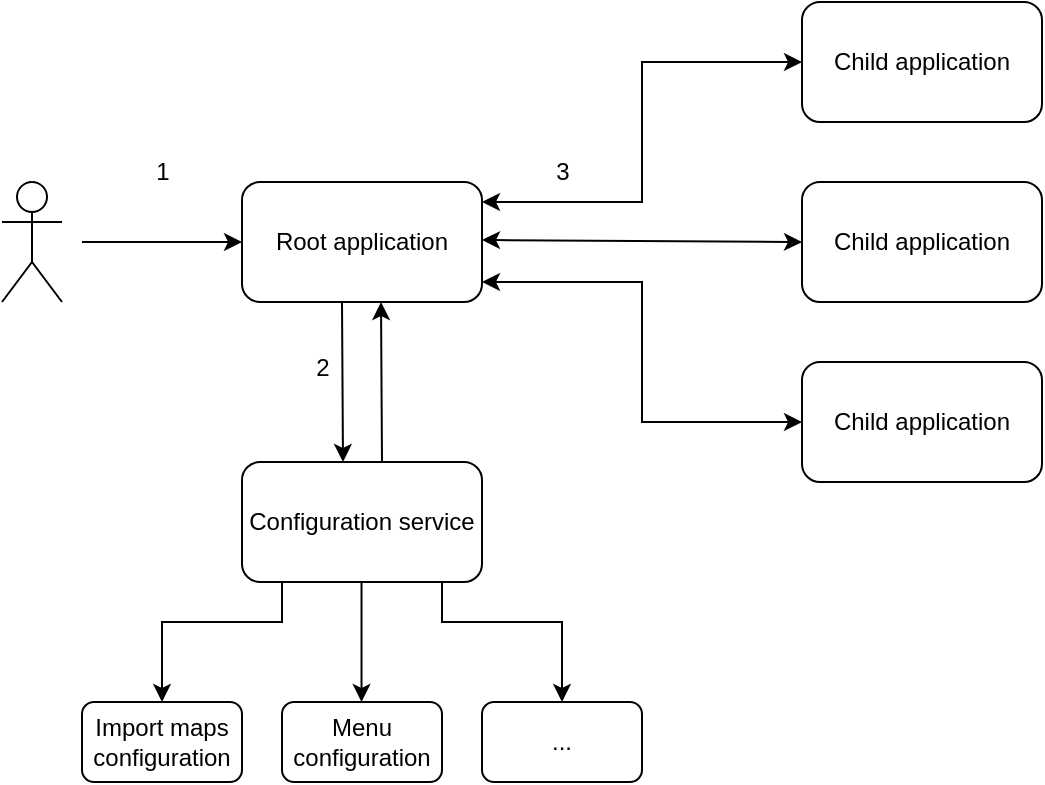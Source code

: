 <mxfile version="21.2.9" type="device">
  <diagram name="Страница 1" id="b5kCQfalCSZuVO22YXF7">
    <mxGraphModel dx="893" dy="486" grid="1" gridSize="10" guides="1" tooltips="1" connect="1" arrows="1" fold="1" page="1" pageScale="1" pageWidth="827" pageHeight="1169" math="0" shadow="0">
      <root>
        <mxCell id="0" />
        <mxCell id="1" parent="0" />
        <mxCell id="uYcbqkg2_6FvgKBJYe0g-1" value="Actor" style="shape=umlActor;verticalLabelPosition=bottom;verticalAlign=top;outlineConnect=0;fontColor=none;noLabel=1;" vertex="1" parent="1">
          <mxGeometry x="40" y="140" width="30" height="60" as="geometry" />
        </mxCell>
        <mxCell id="uYcbqkg2_6FvgKBJYe0g-3" value="" style="endArrow=classic;html=1;rounded=0;entryX=0;entryY=0.5;entryDx=0;entryDy=0;" edge="1" parent="1" target="uYcbqkg2_6FvgKBJYe0g-4">
          <mxGeometry width="50" height="50" relative="1" as="geometry">
            <mxPoint x="80" y="170" as="sourcePoint" />
            <mxPoint x="140" y="170" as="targetPoint" />
          </mxGeometry>
        </mxCell>
        <mxCell id="uYcbqkg2_6FvgKBJYe0g-4" value="Root application" style="rounded=1;whiteSpace=wrap;html=1;" vertex="1" parent="1">
          <mxGeometry x="160" y="140" width="120" height="60" as="geometry" />
        </mxCell>
        <mxCell id="uYcbqkg2_6FvgKBJYe0g-5" value="" style="endArrow=classic;html=1;rounded=0;" edge="1" parent="1">
          <mxGeometry width="50" height="50" relative="1" as="geometry">
            <mxPoint x="210" y="200" as="sourcePoint" />
            <mxPoint x="210.5" y="280" as="targetPoint" />
          </mxGeometry>
        </mxCell>
        <mxCell id="uYcbqkg2_6FvgKBJYe0g-6" value="Configuration service" style="rounded=1;whiteSpace=wrap;html=1;" vertex="1" parent="1">
          <mxGeometry x="160" y="280" width="120" height="60" as="geometry" />
        </mxCell>
        <mxCell id="uYcbqkg2_6FvgKBJYe0g-7" value="" style="endArrow=classic;html=1;rounded=0;" edge="1" parent="1">
          <mxGeometry width="50" height="50" relative="1" as="geometry">
            <mxPoint x="180" y="340" as="sourcePoint" />
            <mxPoint x="120" y="400" as="targetPoint" />
            <Array as="points">
              <mxPoint x="180" y="360" />
              <mxPoint x="120" y="360" />
            </Array>
          </mxGeometry>
        </mxCell>
        <mxCell id="uYcbqkg2_6FvgKBJYe0g-9" value="1" style="text;html=1;align=center;verticalAlign=middle;resizable=0;points=[];autosize=1;strokeColor=none;fillColor=none;" vertex="1" parent="1">
          <mxGeometry x="105" y="120" width="30" height="30" as="geometry" />
        </mxCell>
        <mxCell id="uYcbqkg2_6FvgKBJYe0g-10" value="2" style="text;html=1;align=center;verticalAlign=middle;resizable=0;points=[];autosize=1;strokeColor=none;fillColor=none;" vertex="1" parent="1">
          <mxGeometry x="185" y="218" width="30" height="30" as="geometry" />
        </mxCell>
        <mxCell id="uYcbqkg2_6FvgKBJYe0g-11" value="" style="endArrow=classic;html=1;rounded=0;" edge="1" parent="1">
          <mxGeometry width="50" height="50" relative="1" as="geometry">
            <mxPoint x="230" y="280" as="sourcePoint" />
            <mxPoint x="229.5" y="200" as="targetPoint" />
          </mxGeometry>
        </mxCell>
        <mxCell id="uYcbqkg2_6FvgKBJYe0g-13" value="" style="endArrow=classic;html=1;rounded=0;" edge="1" parent="1">
          <mxGeometry width="50" height="50" relative="1" as="geometry">
            <mxPoint x="219.76" y="340" as="sourcePoint" />
            <mxPoint x="219.76" y="400" as="targetPoint" />
          </mxGeometry>
        </mxCell>
        <mxCell id="uYcbqkg2_6FvgKBJYe0g-14" value="Menu configuration" style="rounded=1;whiteSpace=wrap;html=1;" vertex="1" parent="1">
          <mxGeometry x="180" y="400" width="80" height="40" as="geometry" />
        </mxCell>
        <mxCell id="uYcbqkg2_6FvgKBJYe0g-15" value="" style="endArrow=classic;html=1;rounded=0;" edge="1" parent="1">
          <mxGeometry width="50" height="50" relative="1" as="geometry">
            <mxPoint x="260" y="340" as="sourcePoint" />
            <mxPoint x="320" y="400" as="targetPoint" />
            <Array as="points">
              <mxPoint x="260" y="360" />
              <mxPoint x="320" y="360" />
            </Array>
          </mxGeometry>
        </mxCell>
        <mxCell id="uYcbqkg2_6FvgKBJYe0g-18" value="Import maps&lt;br&gt;configuration" style="rounded=1;whiteSpace=wrap;html=1;" vertex="1" parent="1">
          <mxGeometry x="80" y="400" width="80" height="40" as="geometry" />
        </mxCell>
        <mxCell id="uYcbqkg2_6FvgKBJYe0g-19" value="..." style="rounded=1;whiteSpace=wrap;html=1;" vertex="1" parent="1">
          <mxGeometry x="280" y="400" width="80" height="40" as="geometry" />
        </mxCell>
        <mxCell id="uYcbqkg2_6FvgKBJYe0g-23" value="" style="endArrow=classic;startArrow=classic;html=1;rounded=0;" edge="1" parent="1">
          <mxGeometry width="50" height="50" relative="1" as="geometry">
            <mxPoint x="280" y="150" as="sourcePoint" />
            <mxPoint x="440" y="80" as="targetPoint" />
            <Array as="points">
              <mxPoint x="360" y="150" />
              <mxPoint x="360" y="80" />
            </Array>
          </mxGeometry>
        </mxCell>
        <mxCell id="uYcbqkg2_6FvgKBJYe0g-24" value="Child application" style="rounded=1;whiteSpace=wrap;html=1;" vertex="1" parent="1">
          <mxGeometry x="440" y="50" width="120" height="60" as="geometry" />
        </mxCell>
        <mxCell id="uYcbqkg2_6FvgKBJYe0g-25" value="" style="endArrow=classic;startArrow=classic;html=1;rounded=0;" edge="1" parent="1">
          <mxGeometry width="50" height="50" relative="1" as="geometry">
            <mxPoint x="280" y="190" as="sourcePoint" />
            <mxPoint x="440" y="260" as="targetPoint" />
            <Array as="points">
              <mxPoint x="360" y="190" />
              <mxPoint x="360" y="260" />
            </Array>
          </mxGeometry>
        </mxCell>
        <mxCell id="uYcbqkg2_6FvgKBJYe0g-26" value="Child application" style="rounded=1;whiteSpace=wrap;html=1;" vertex="1" parent="1">
          <mxGeometry x="440" y="230" width="120" height="60" as="geometry" />
        </mxCell>
        <mxCell id="uYcbqkg2_6FvgKBJYe0g-27" value="" style="endArrow=classic;startArrow=classic;html=1;rounded=0;" edge="1" parent="1">
          <mxGeometry width="50" height="50" relative="1" as="geometry">
            <mxPoint x="280" y="169" as="sourcePoint" />
            <mxPoint x="440" y="170" as="targetPoint" />
          </mxGeometry>
        </mxCell>
        <mxCell id="uYcbqkg2_6FvgKBJYe0g-28" value="Child application" style="rounded=1;whiteSpace=wrap;html=1;" vertex="1" parent="1">
          <mxGeometry x="440" y="140" width="120" height="60" as="geometry" />
        </mxCell>
        <mxCell id="uYcbqkg2_6FvgKBJYe0g-29" value="3" style="text;html=1;align=center;verticalAlign=middle;resizable=0;points=[];autosize=1;strokeColor=none;fillColor=none;" vertex="1" parent="1">
          <mxGeometry x="305" y="120" width="30" height="30" as="geometry" />
        </mxCell>
      </root>
    </mxGraphModel>
  </diagram>
</mxfile>
